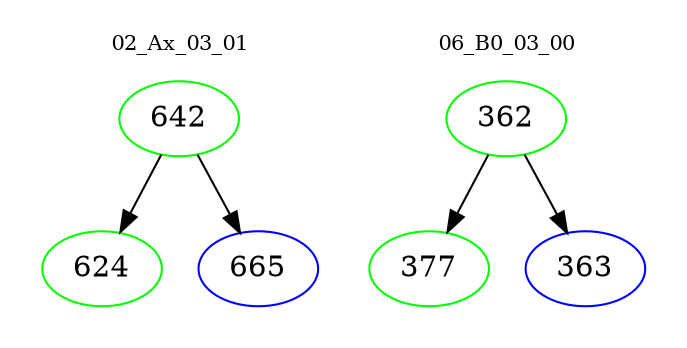 digraph{
subgraph cluster_0 {
color = white
label = "02_Ax_03_01";
fontsize=10;
T0_642 [label="642", color="green"]
T0_642 -> T0_624 [color="black"]
T0_624 [label="624", color="green"]
T0_642 -> T0_665 [color="black"]
T0_665 [label="665", color="blue"]
}
subgraph cluster_1 {
color = white
label = "06_B0_03_00";
fontsize=10;
T1_362 [label="362", color="green"]
T1_362 -> T1_377 [color="black"]
T1_377 [label="377", color="green"]
T1_362 -> T1_363 [color="black"]
T1_363 [label="363", color="blue"]
}
}
